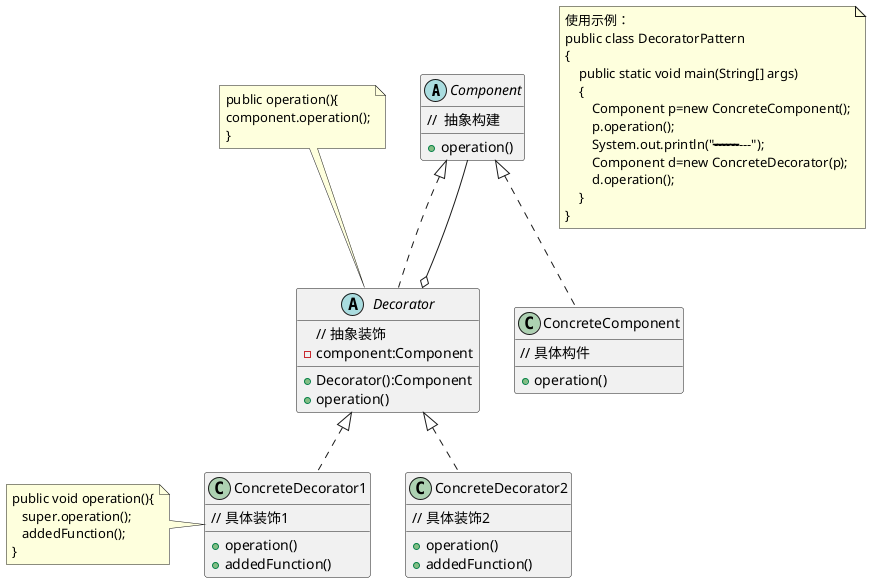 @startuml
abstract Component{
//  抽象构建
+ operation()
}

class ConcreteComponent{
// 具体构件
+ operation()
}

abstract Decorator{
// 抽象装饰
- component:Component
+ Decorator():Component
+ operation()
}
note as NDecorator
public operation(){
component.operation();
}
end note

 ConcreteComponent .up.|> Component
 Decorator .up.|> Component
 Component  --o Decorator

 NDecorator .. Decorator

 class  ConcreteDecorator1{
 // 具体装饰1
 + operation()
 + addedFunction()
 }

 class  ConcreteDecorator2{
 // 具体装饰2
 + operation()
 + addedFunction()
 }
 note as NConcreteDecorator
 public void operation(){
    super.operation();
    addedFunction();
 }
 end note

 NConcreteDecorator .right. ConcreteDecorator1

 ConcreteDecorator1 -up.|> Decorator
 ConcreteDecorator2 -up.|> Decorator

note as description
使用示例：
public class DecoratorPattern
{
    public static void main(String[] args)
    {
        Component p=new ConcreteComponent();
        p.operation();
        System.out.println("---------------------------------");
        Component d=new ConcreteDecorator(p);
        d.operation();
    }
}
end note
@enduml